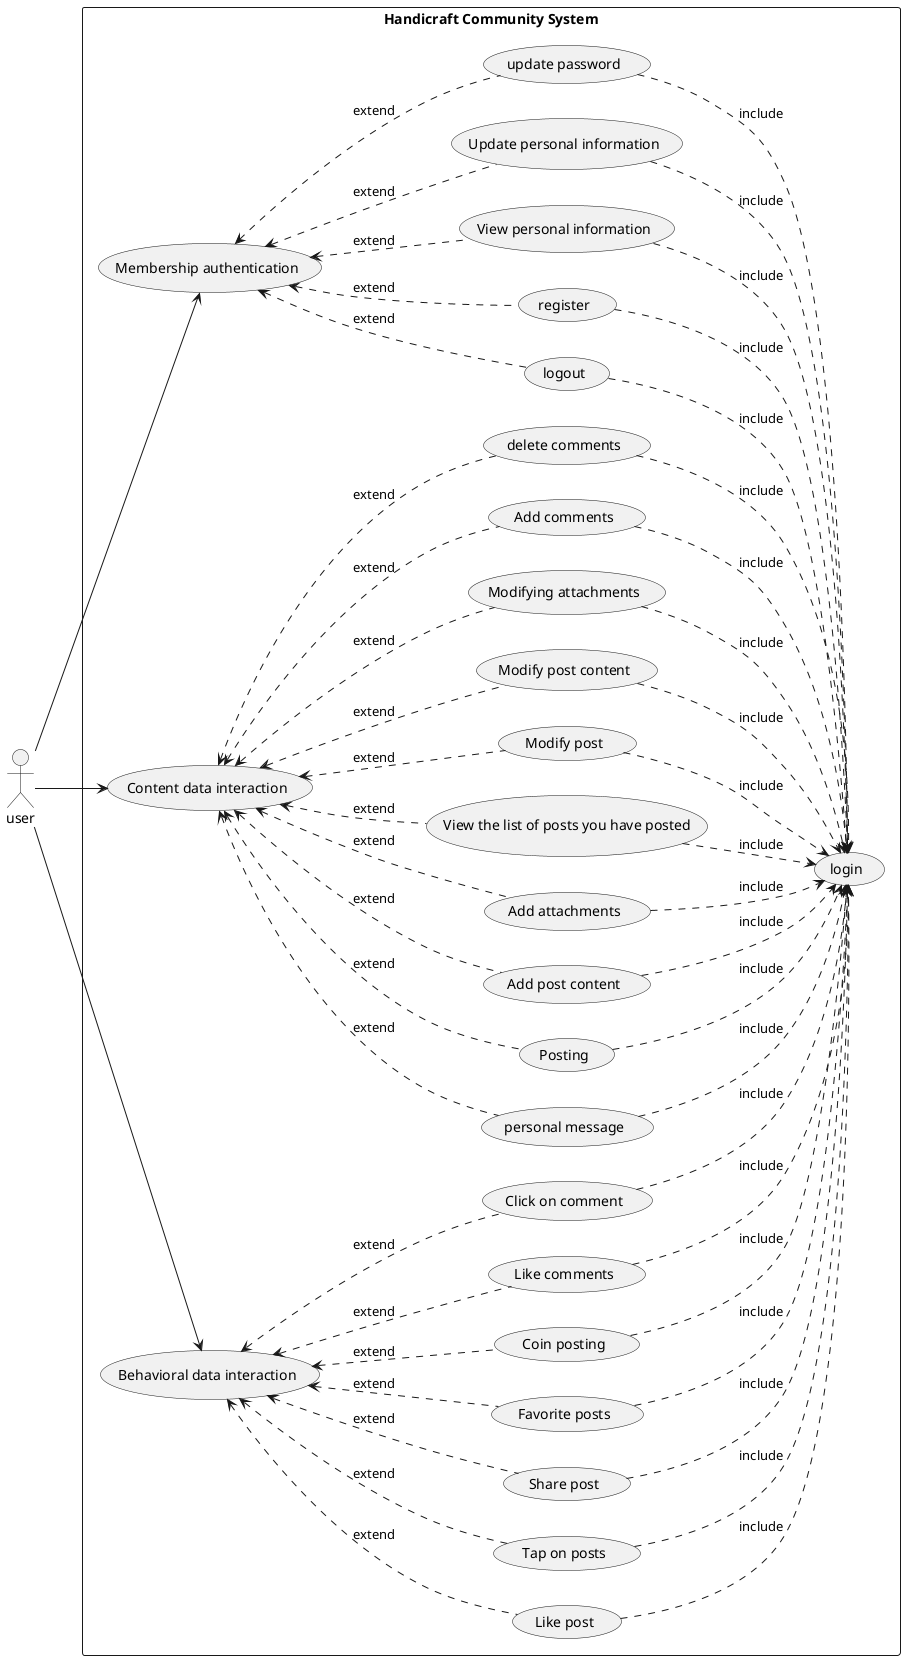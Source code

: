 @startuml
left to right direction
actor user as user
rectangle "Handicraft Community System" {

  usecase "login" as login


  usecase "Membership authentication" as user_sure


  usecase "logout" as logout
  usecase "register" as register

  usecase "View personal information" as view_user_info

  usecase "Update personal information" as update_user_info

  usecase "update password" as update_password

  usecase "Content data interaction" as content_interactive

  usecase "personal message" as personal_message

  usecase "Posting" as post

  usecase "Add post content" as add_post_content

  usecase "Add attachments" as add_post_attachment

  usecase "View the list of posts you have posted" as view_post_list

  usecase "Modify post" as update_post

  usecase "Modify post content" as update_post_content

  usecase "Modifying attachments" as update_post_attachment


  usecase "Add comments" as add_post_comment

  usecase "delete comments" as delete_post_comment


  usecase "Behavioral data interaction" as behavior_interactive


  usecase "Like post" as up_post
  usecase "Tap on posts" as down_post
  usecase "Share post" as share_post
  usecase "Favorite posts" as collect_post
  usecase "Coin posting" as coin_post

  usecase "Like comments" as up_comment
  usecase "Click on comment" as down_comment

}

user --> user_sure
user_sure <.. logout : extend
user_sure <.. register : extend
user_sure <.. view_user_info : extend
user_sure <.. update_user_info : extend
user_sure <.. update_password : extend

user --> content_interactive

content_interactive <.. personal_message : extend
content_interactive <.. post : extend
content_interactive <.. add_post_content : extend
content_interactive <.. add_post_attachment : extend
content_interactive <.. view_post_list : extend
content_interactive <.. update_post : extend
content_interactive <.. update_post_content : extend
content_interactive <.. update_post_attachment : extend
content_interactive <.. add_post_comment : extend
content_interactive <.. delete_post_comment : extend

user --> behavior_interactive
behavior_interactive <.. up_post : extend
behavior_interactive <.. down_post : extend
behavior_interactive <.. share_post : extend
behavior_interactive <.. collect_post : extend
behavior_interactive <.. coin_post : extend
behavior_interactive <.. up_comment : extend
behavior_interactive <.. down_comment : extend


logout ..> login : include
register ..> login : include
view_user_info ..> login : include
update_user_info ..> login : include
update_password ..> login : include


personal_message ..> login : include
post ..> login : include
add_post_content ..> login : include
add_post_attachment ..> login : include
view_post_list ..> login : include
update_post ..> login : include
update_post_content ..> login : include
update_post_attachment ..> login : include
add_post_comment ..> login : include
delete_post_comment ..> login : include

up_post ..> login : include
down_post ..> login : include
share_post ..> login : include
collect_post ..> login : include
coin_post ..> login : include
up_comment ..> login : include
down_comment ..> login : include
@enduml
